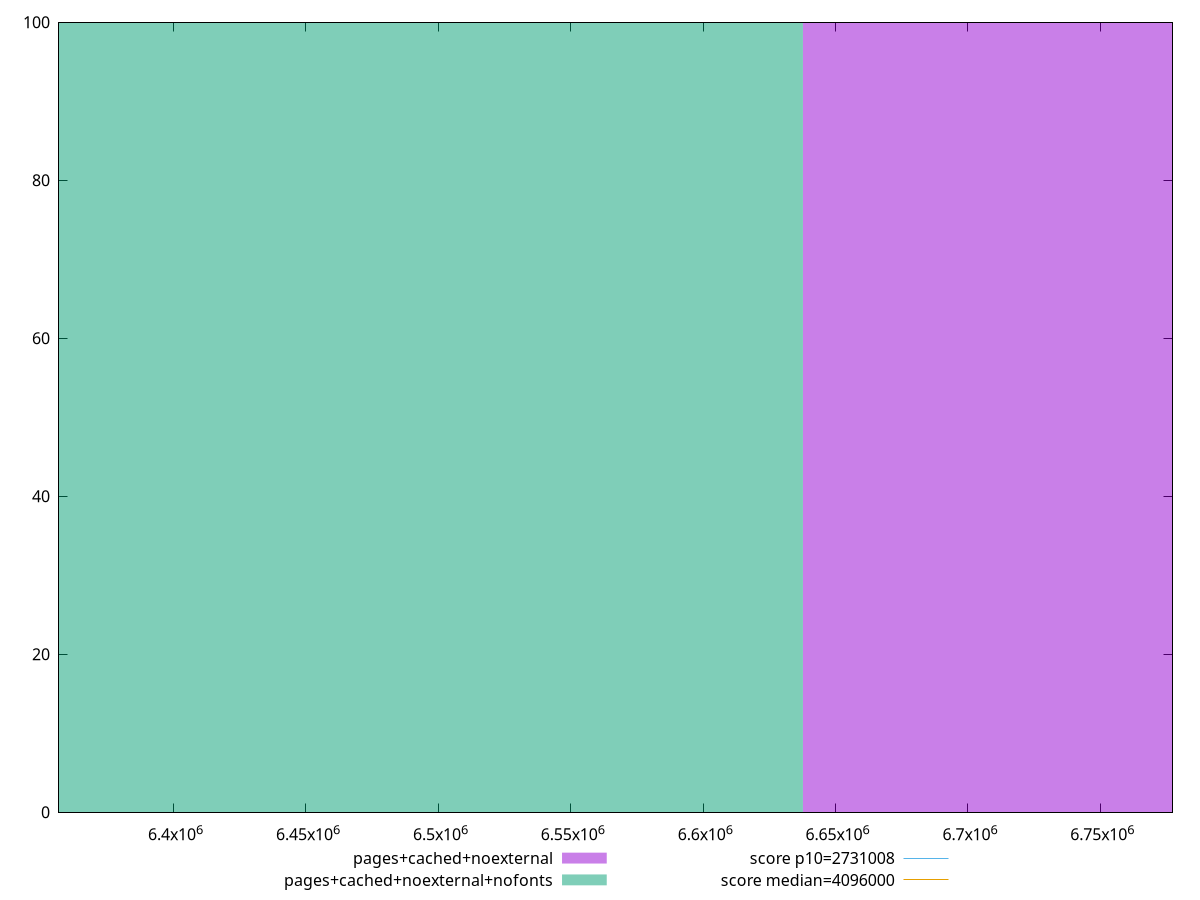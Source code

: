 reset

$pagesCachedNoexternal <<EOF
6883506.918675751 100
EOF

$pagesCachedNoexternalNofonts <<EOF
6391827.853056055 100
EOF

set key outside below
set boxwidth 491679.0656196965
set xrange [6356730:6777237]
set yrange [0:100]
set style fill transparent solid 0.5 noborder

set parametric
set terminal svg size 640, 500 enhanced background rgb 'white'
set output "report_00007_2020-12-11T15:55:29.892Z/total-byte-weight/comparison/histogram/5_vs_6.svg"

plot $pagesCachedNoexternal title "pages+cached+noexternal" with boxes, \
     $pagesCachedNoexternalNofonts title "pages+cached+noexternal+nofonts" with boxes, \
     2731008,t title "score p10=2731008", \
     4096000,t title "score median=4096000"

reset
